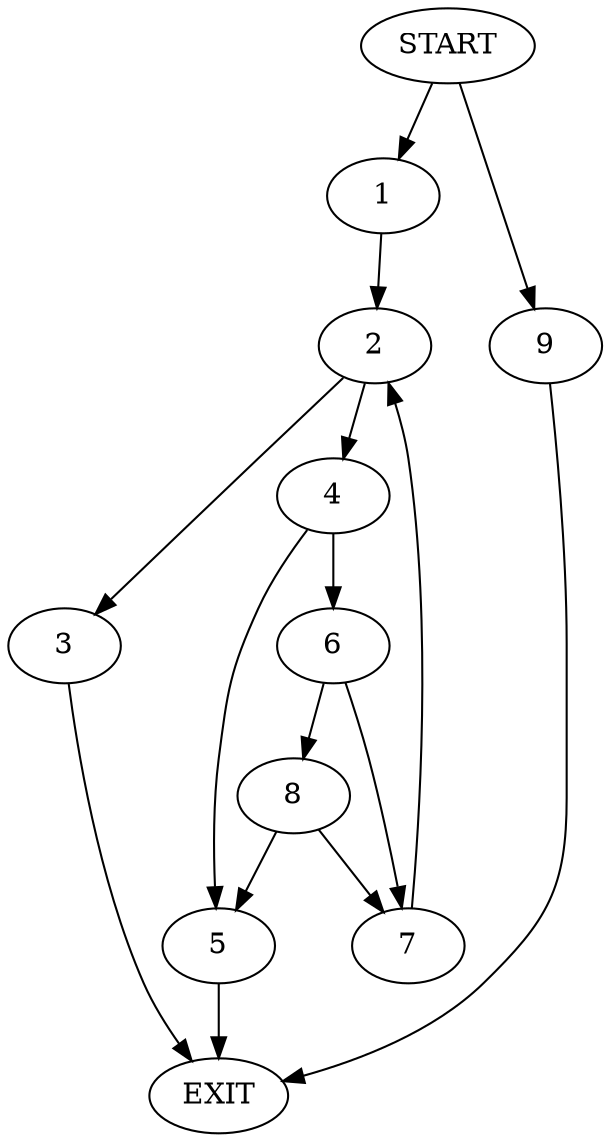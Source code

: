 digraph {
0 [label="START"]
10 [label="EXIT"]
0 -> 1
1 -> 2
2 -> 3
2 -> 4
3 -> 10
4 -> 5
4 -> 6
6 -> 7
6 -> 8
5 -> 10
8 -> 7
8 -> 5
7 -> 2
0 -> 9
9 -> 10
}

